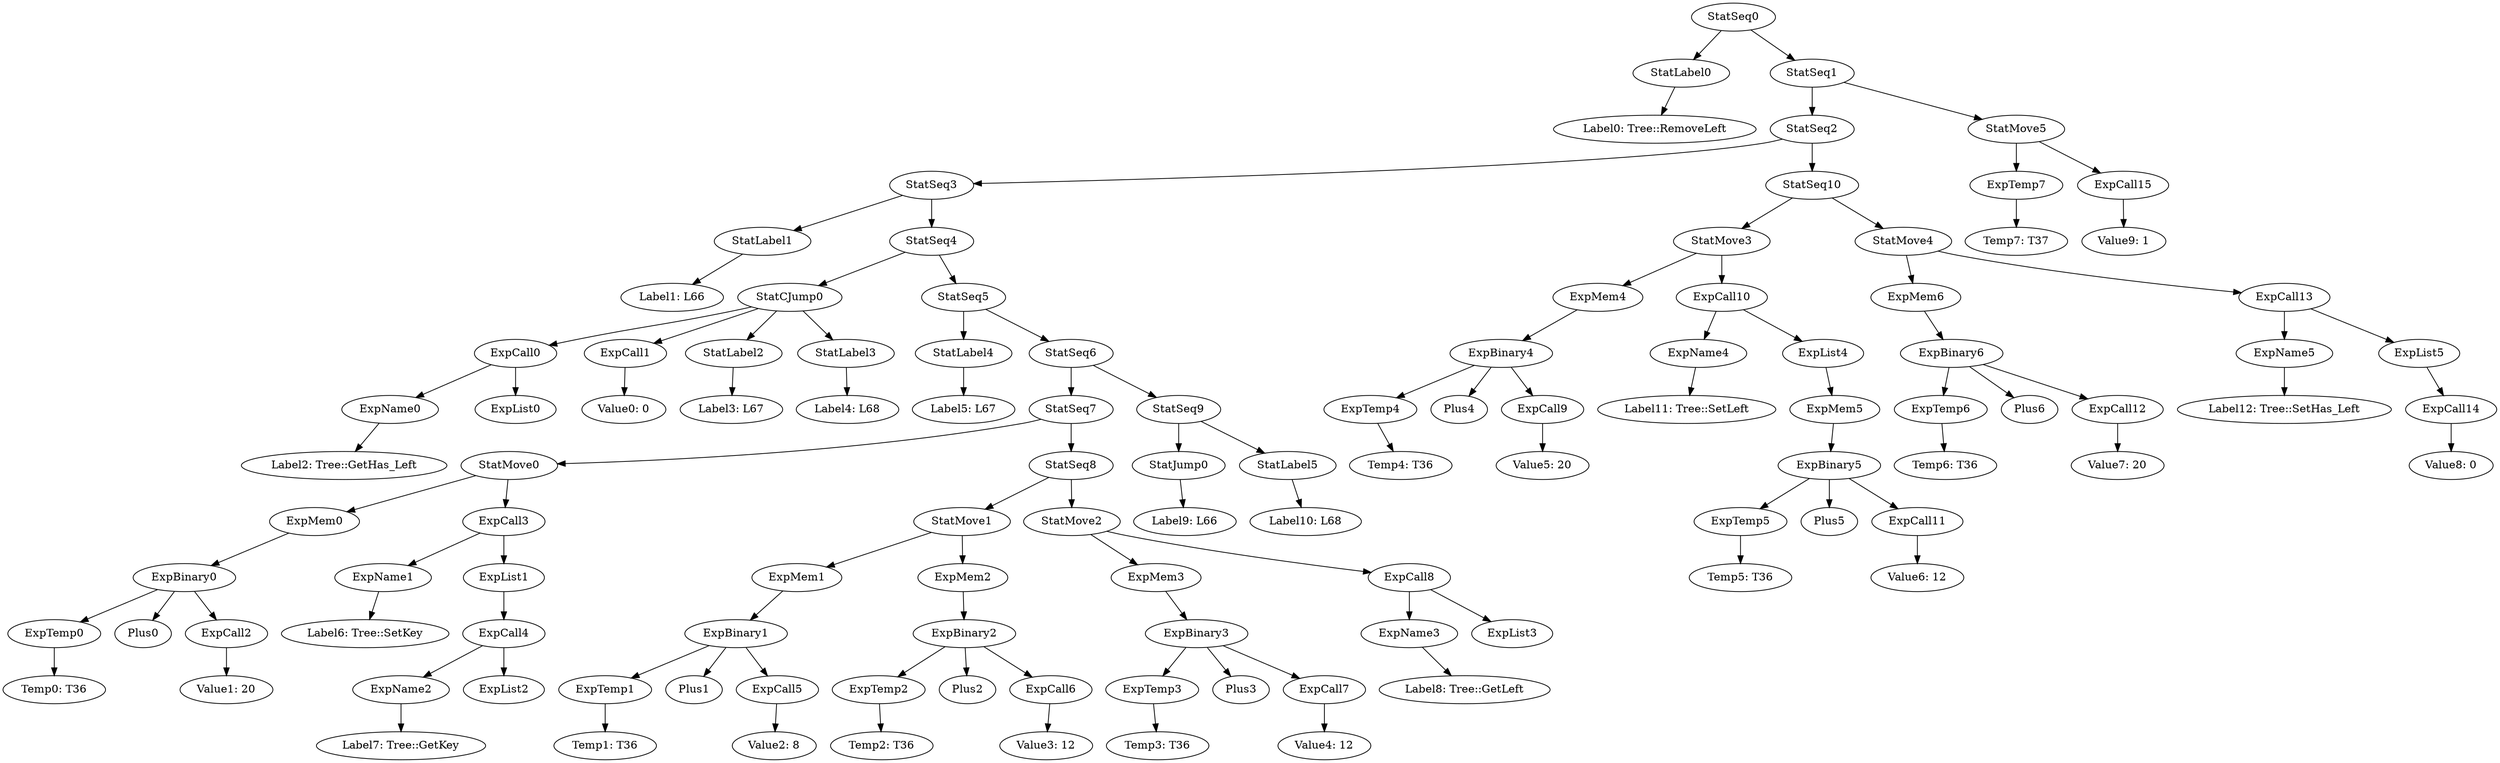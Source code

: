 digraph {
	ordering = out;
	ExpCall15 -> "Value9: 1";
	StatMove5 -> ExpTemp7;
	StatMove5 -> ExpCall15;
	StatSeq1 -> StatSeq2;
	StatSeq1 -> StatMove5;
	ExpCall14 -> "Value8: 0";
	ExpCall13 -> ExpName5;
	ExpCall13 -> ExpList5;
	StatMove4 -> ExpMem6;
	StatMove4 -> ExpCall13;
	ExpMem6 -> ExpBinary6;
	ExpCall12 -> "Value7: 20";
	ExpBinary6 -> ExpTemp6;
	ExpBinary6 -> Plus6;
	ExpBinary6 -> ExpCall12;
	ExpTemp6 -> "Temp6: T36";
	ExpCall11 -> "Value6: 12";
	ExpBinary5 -> ExpTemp5;
	ExpBinary5 -> Plus5;
	ExpBinary5 -> ExpCall11;
	ExpCall10 -> ExpName4;
	ExpCall10 -> ExpList4;
	StatMove3 -> ExpMem4;
	StatMove3 -> ExpCall10;
	ExpName4 -> "Label11: Tree::SetLeft";
	ExpMem4 -> ExpBinary4;
	ExpList5 -> ExpCall14;
	ExpCall9 -> "Value5: 20";
	ExpBinary4 -> ExpTemp4;
	ExpBinary4 -> Plus4;
	ExpBinary4 -> ExpCall9;
	ExpTemp4 -> "Temp4: T36";
	ExpCall5 -> "Value2: 8";
	StatSeq0 -> StatLabel0;
	StatSeq0 -> StatSeq1;
	ExpTemp1 -> "Temp1: T36";
	ExpMem0 -> ExpBinary0;
	ExpList4 -> ExpMem5;
	ExpBinary0 -> ExpTemp0;
	ExpBinary0 -> Plus0;
	ExpBinary0 -> ExpCall2;
	ExpTemp7 -> "Temp7: T37";
	ExpTemp0 -> "Temp0: T36";
	StatLabel4 -> "Label5: L67";
	StatSeq5 -> StatLabel4;
	StatSeq5 -> StatSeq6;
	StatCJump0 -> ExpCall0;
	StatCJump0 -> ExpCall1;
	StatCJump0 -> StatLabel2;
	StatCJump0 -> StatLabel3;
	StatMove1 -> ExpMem1;
	StatMove1 -> ExpMem2;
	StatSeq10 -> StatMove3;
	StatSeq10 -> StatMove4;
	ExpName1 -> "Label6: Tree::SetKey";
	StatLabel1 -> "Label1: L66";
	StatSeq4 -> StatCJump0;
	StatSeq4 -> StatSeq5;
	ExpMem2 -> ExpBinary2;
	ExpCall0 -> ExpName0;
	ExpCall0 -> ExpList0;
	StatSeq9 -> StatJump0;
	StatSeq9 -> StatLabel5;
	ExpCall4 -> ExpName2;
	ExpCall4 -> ExpList2;
	StatLabel2 -> "Label3: L67";
	StatMove0 -> ExpMem0;
	StatMove0 -> ExpCall3;
	ExpCall2 -> "Value1: 20";
	ExpCall7 -> "Value4: 12";
	StatSeq3 -> StatLabel1;
	StatSeq3 -> StatSeq4;
	ExpName2 -> "Label7: Tree::GetKey";
	StatSeq7 -> StatMove0;
	StatSeq7 -> StatSeq8;
	ExpName5 -> "Label12: Tree::SetHas_Left";
	ExpName0 -> "Label2: Tree::GetHas_Left";
	StatJump0 -> "Label9: L66";
	ExpCall1 -> "Value0: 0";
	StatLabel3 -> "Label4: L68";
	ExpCall3 -> ExpName1;
	ExpCall3 -> ExpList1;
	ExpList1 -> ExpCall4;
	ExpBinary1 -> ExpTemp1;
	ExpBinary1 -> Plus1;
	ExpBinary1 -> ExpCall5;
	ExpCall8 -> ExpName3;
	ExpCall8 -> ExpList3;
	ExpMem1 -> ExpBinary1;
	ExpTemp2 -> "Temp2: T36";
	ExpMem5 -> ExpBinary5;
	StatLabel0 -> "Label0: Tree::RemoveLeft";
	ExpBinary2 -> ExpTemp2;
	ExpBinary2 -> Plus2;
	ExpBinary2 -> ExpCall6;
	ExpTemp5 -> "Temp5: T36";
	StatLabel5 -> "Label10: L68";
	ExpCall6 -> "Value3: 12";
	StatSeq8 -> StatMove1;
	StatSeq8 -> StatMove2;
	ExpTemp3 -> "Temp3: T36";
	StatSeq6 -> StatSeq7;
	StatSeq6 -> StatSeq9;
	ExpBinary3 -> ExpTemp3;
	ExpBinary3 -> Plus3;
	ExpBinary3 -> ExpCall7;
	ExpMem3 -> ExpBinary3;
	StatMove2 -> ExpMem3;
	StatMove2 -> ExpCall8;
	ExpName3 -> "Label8: Tree::GetLeft";
	StatSeq2 -> StatSeq3;
	StatSeq2 -> StatSeq10;
}

